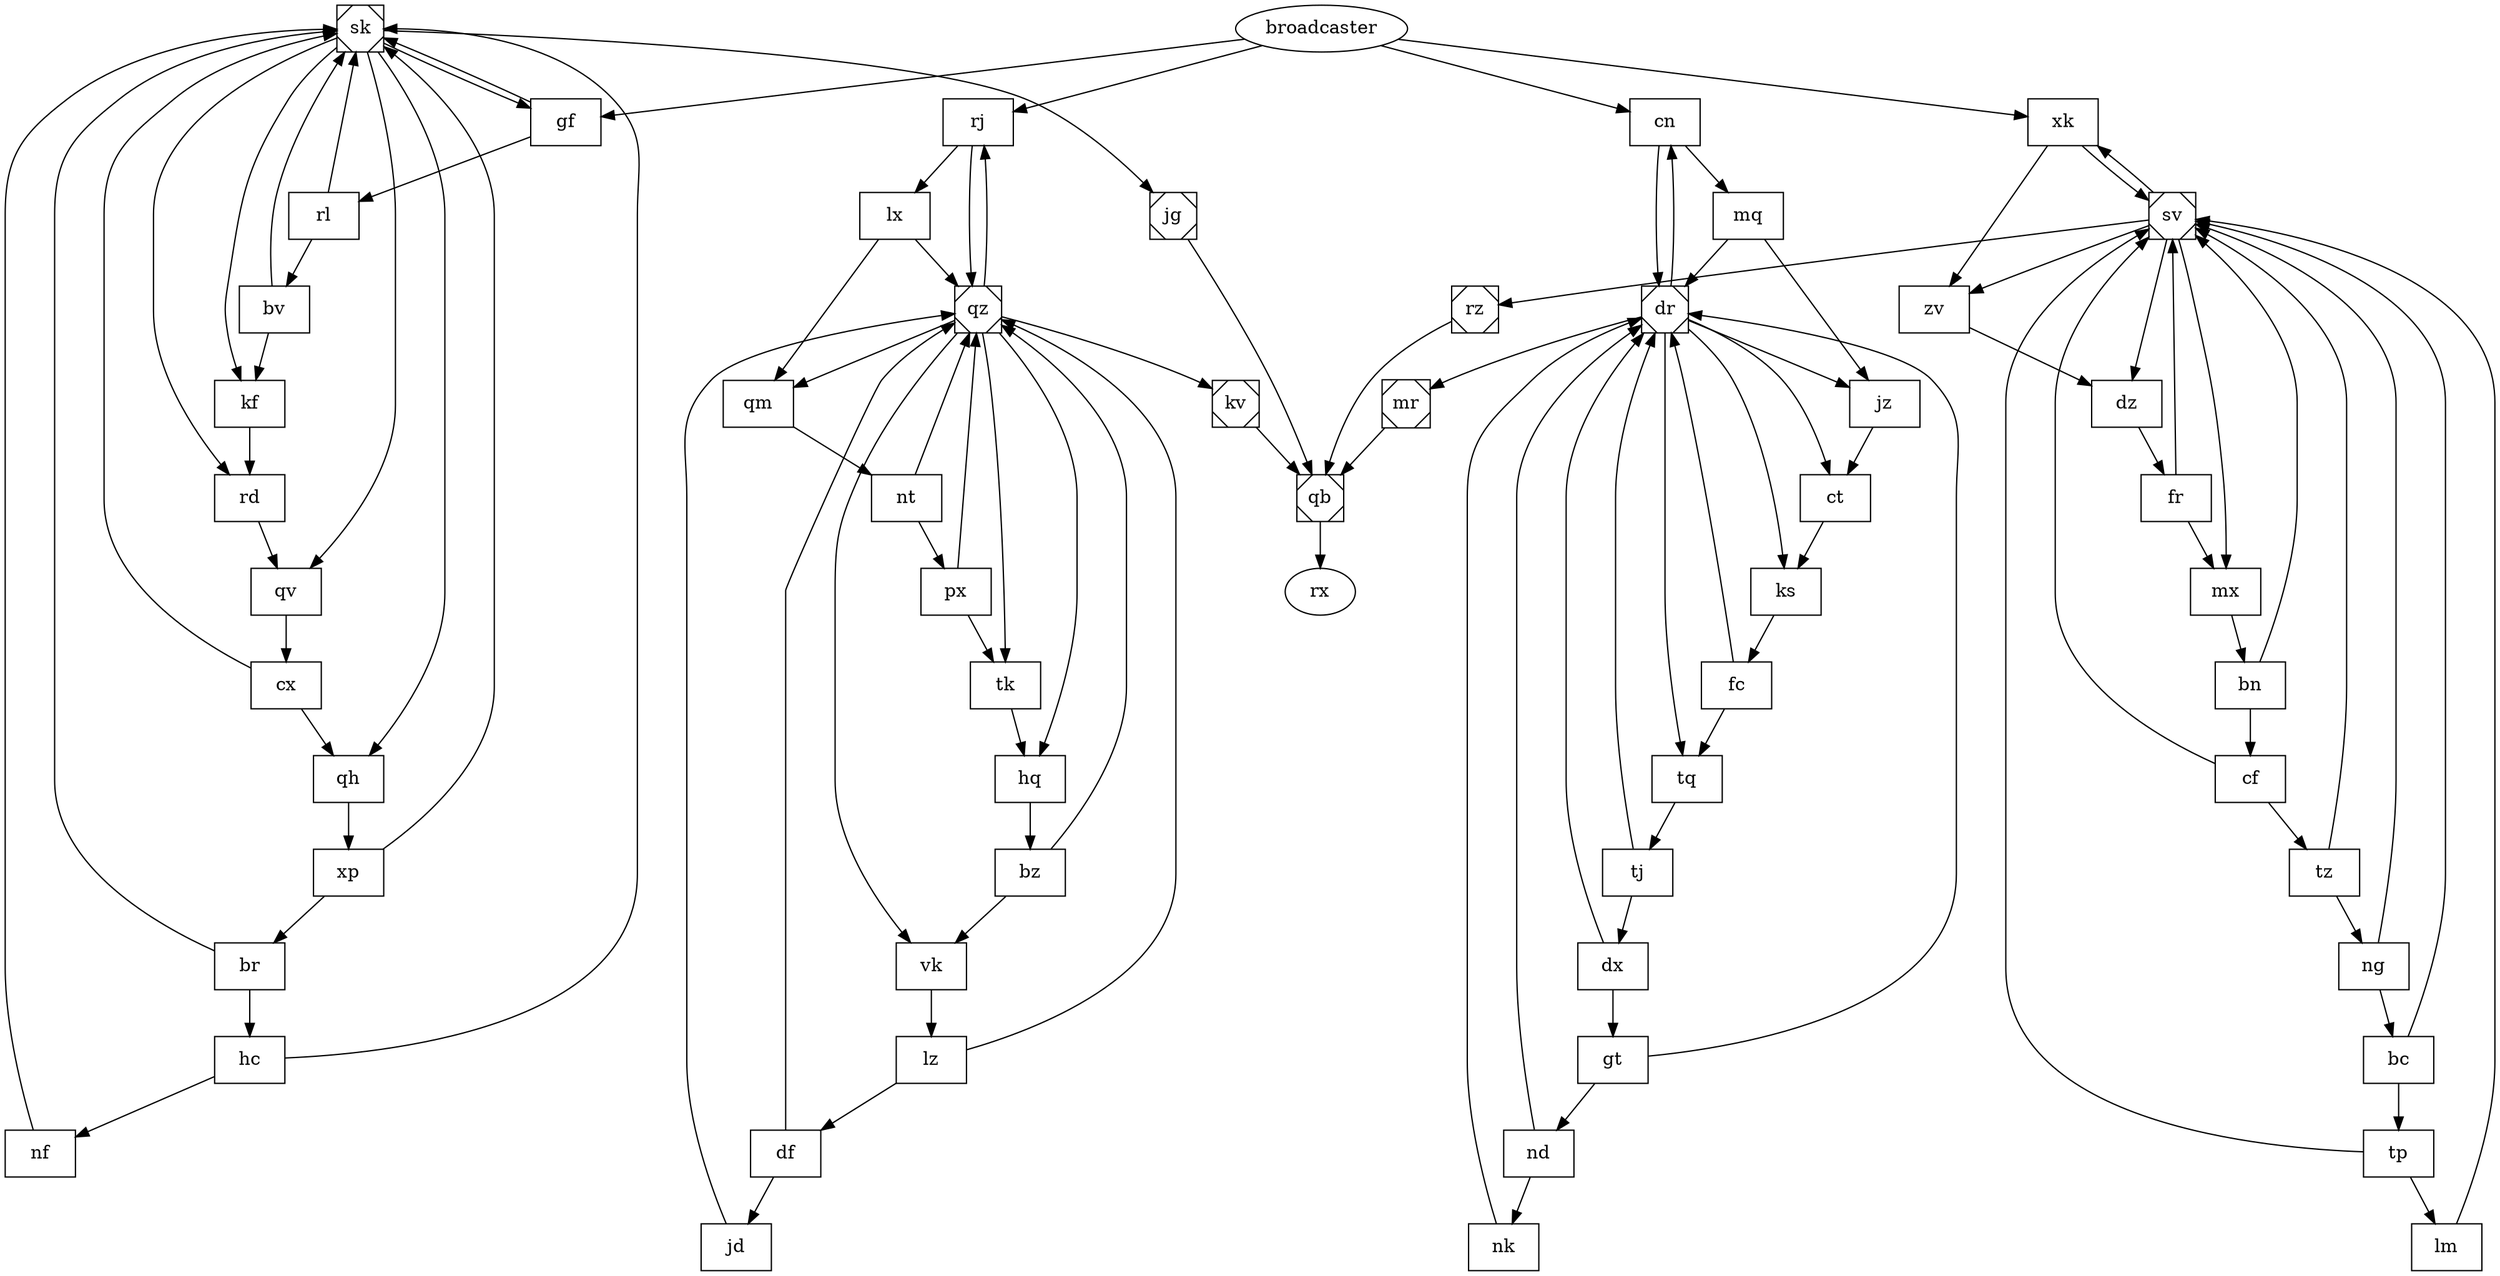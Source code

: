 digraph g {
kv [shape=Msquare];
kv -> qb;
px [shape=box];
px -> qz;
px -> tk;
xk [shape=box];
xk -> sv;
xk -> zv;
rj [shape=box];
rj -> lx;
rj -> qz;
ks [shape=box];
ks -> fc;
dx [shape=box];
dx -> gt;
dx -> dr;
lz [shape=box];
lz -> qz;
lz -> df;
dz [shape=box];
dz -> fr;
broadcaster -> cn;
broadcaster -> xk;
broadcaster -> rj;
broadcaster -> gf;
ct [shape=box];
ct -> ks;
hq [shape=box];
hq -> bz;
qv [shape=box];
qv -> cx;
qz [shape=Msquare];
qz -> vk;
qz -> qm;
qz -> rj;
qz -> kv;
qz -> hq;
qz -> tk;
jg [shape=Msquare];
jg -> qb;
cf [shape=box];
cf -> sv;
cf -> tz;
dr [shape=Msquare];
dr -> cn;
dr -> jz;
dr -> tq;
dr -> ks;
dr -> mr;
dr -> ct;
mx [shape=box];
mx -> bn;
bv [shape=box];
bv -> sk;
bv -> kf;
cn [shape=box];
cn -> dr;
cn -> mq;
vk [shape=box];
vk -> lz;
jd [shape=box];
jd -> qz;
qb [shape=Msquare];
qb -> rx;
tp [shape=box];
tp -> sv;
tp -> lm;
jz [shape=box];
jz -> ct;
tq [shape=box];
tq -> tj;
bn [shape=box];
bn -> sv;
bn -> cf;
br [shape=box];
br -> sk;
br -> hc;
gt [shape=box];
gt -> dr;
gt -> nd;
nd [shape=box];
nd -> dr;
nd -> nk;
rz [shape=Msquare];
rz -> qb;
lx [shape=box];
lx -> qm;
lx -> qz;
sk [shape=Msquare];
sk -> qv;
sk -> kf;
sk -> rd;
sk -> qh;
sk -> jg;
sk -> gf;
mq [shape=box];
mq -> jz;
mq -> dr;
rl [shape=box];
rl -> bv;
rl -> sk;
tz [shape=box];
tz -> sv;
tz -> ng;
df [shape=box];
df -> qz;
df -> jd;
tk [shape=box];
tk -> hq;
mr [shape=Msquare];
mr -> qb;
gf [shape=box];
gf -> rl;
gf -> sk;
qm [shape=box];
qm -> nt;
sv [shape=Msquare];
sv -> xk;
sv -> rz;
sv -> zv;
sv -> dz;
sv -> mx;
hc [shape=box];
hc -> sk;
hc -> nf;
xp [shape=box];
xp -> br;
xp -> sk;
bc [shape=box];
bc -> sv;
bc -> tp;
fc [shape=box];
fc -> dr;
fc -> tq;
nf [shape=box];
nf -> sk;
cx [shape=box];
cx -> sk;
cx -> qh;
bz [shape=box];
bz -> vk;
bz -> qz;
zv [shape=box];
zv -> dz;
kf [shape=box];
kf -> rd;
tj [shape=box];
tj -> dr;
tj -> dx;
fr [shape=box];
fr -> mx;
fr -> sv;
ng [shape=box];
ng -> bc;
ng -> sv;
lm [shape=box];
lm -> sv;
nk [shape=box];
nk -> dr;
nt [shape=box];
nt -> qz;
nt -> px;
qh [shape=box];
qh -> xp;
rd [shape=box];
rd -> qv;
}
